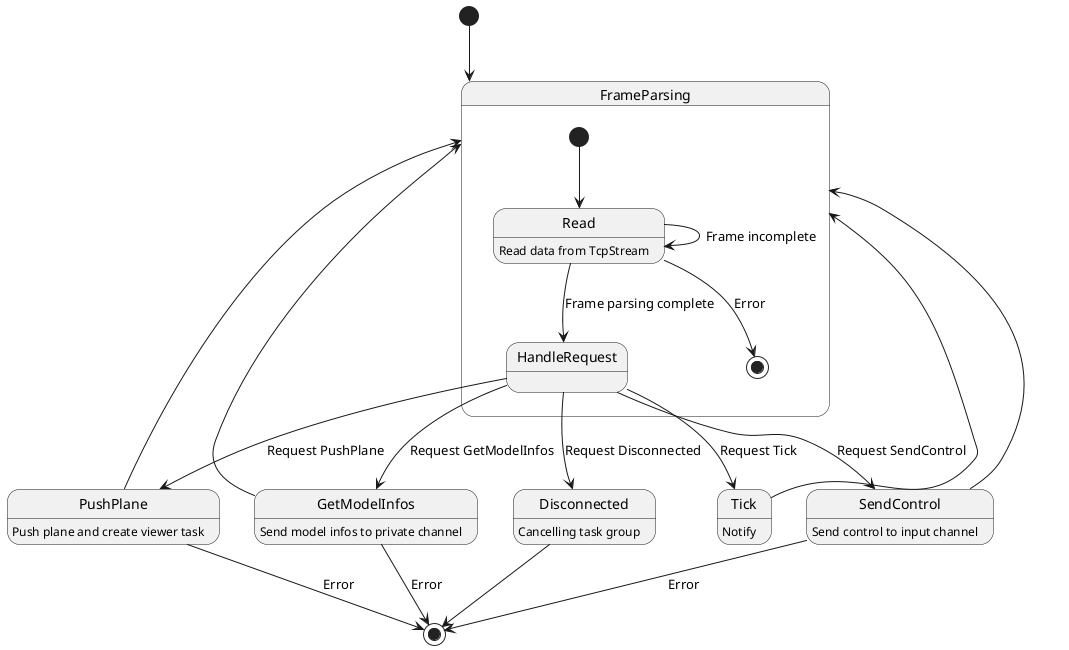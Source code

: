 @startuml rpc

[*] --> FrameParsing

state FrameParsing {
    Read: Read data from TcpStream
    [*] --> Read
    Read --> HandleRequest: Frame parsing complete
    Read --> Read: Frame incomplete
    Read --> [*]: Error
}

HandleRequest --> GetModelInfos: Request GetModelInfos
HandleRequest --> PushPlane: Request PushPlane
HandleRequest --> SendControl: Request SendControl
HandleRequest --> Tick: Request Tick
HandleRequest --> Disconnected: Request Disconnected

GetModelInfos: Send model infos to private channel
GetModelInfos --> FrameParsing
GetModelInfos --> [*]: Error

PushPlane: Push plane and create viewer task
PushPlane --> FrameParsing
PushPlane --> [*]: Error

SendControl: Send control to input channel
SendControl --> FrameParsing
SendControl --> [*]: Error

Tick: Notify
Tick --> FrameParsing

Disconnected: Cancelling task group
Disconnected --> [*]

@enduml